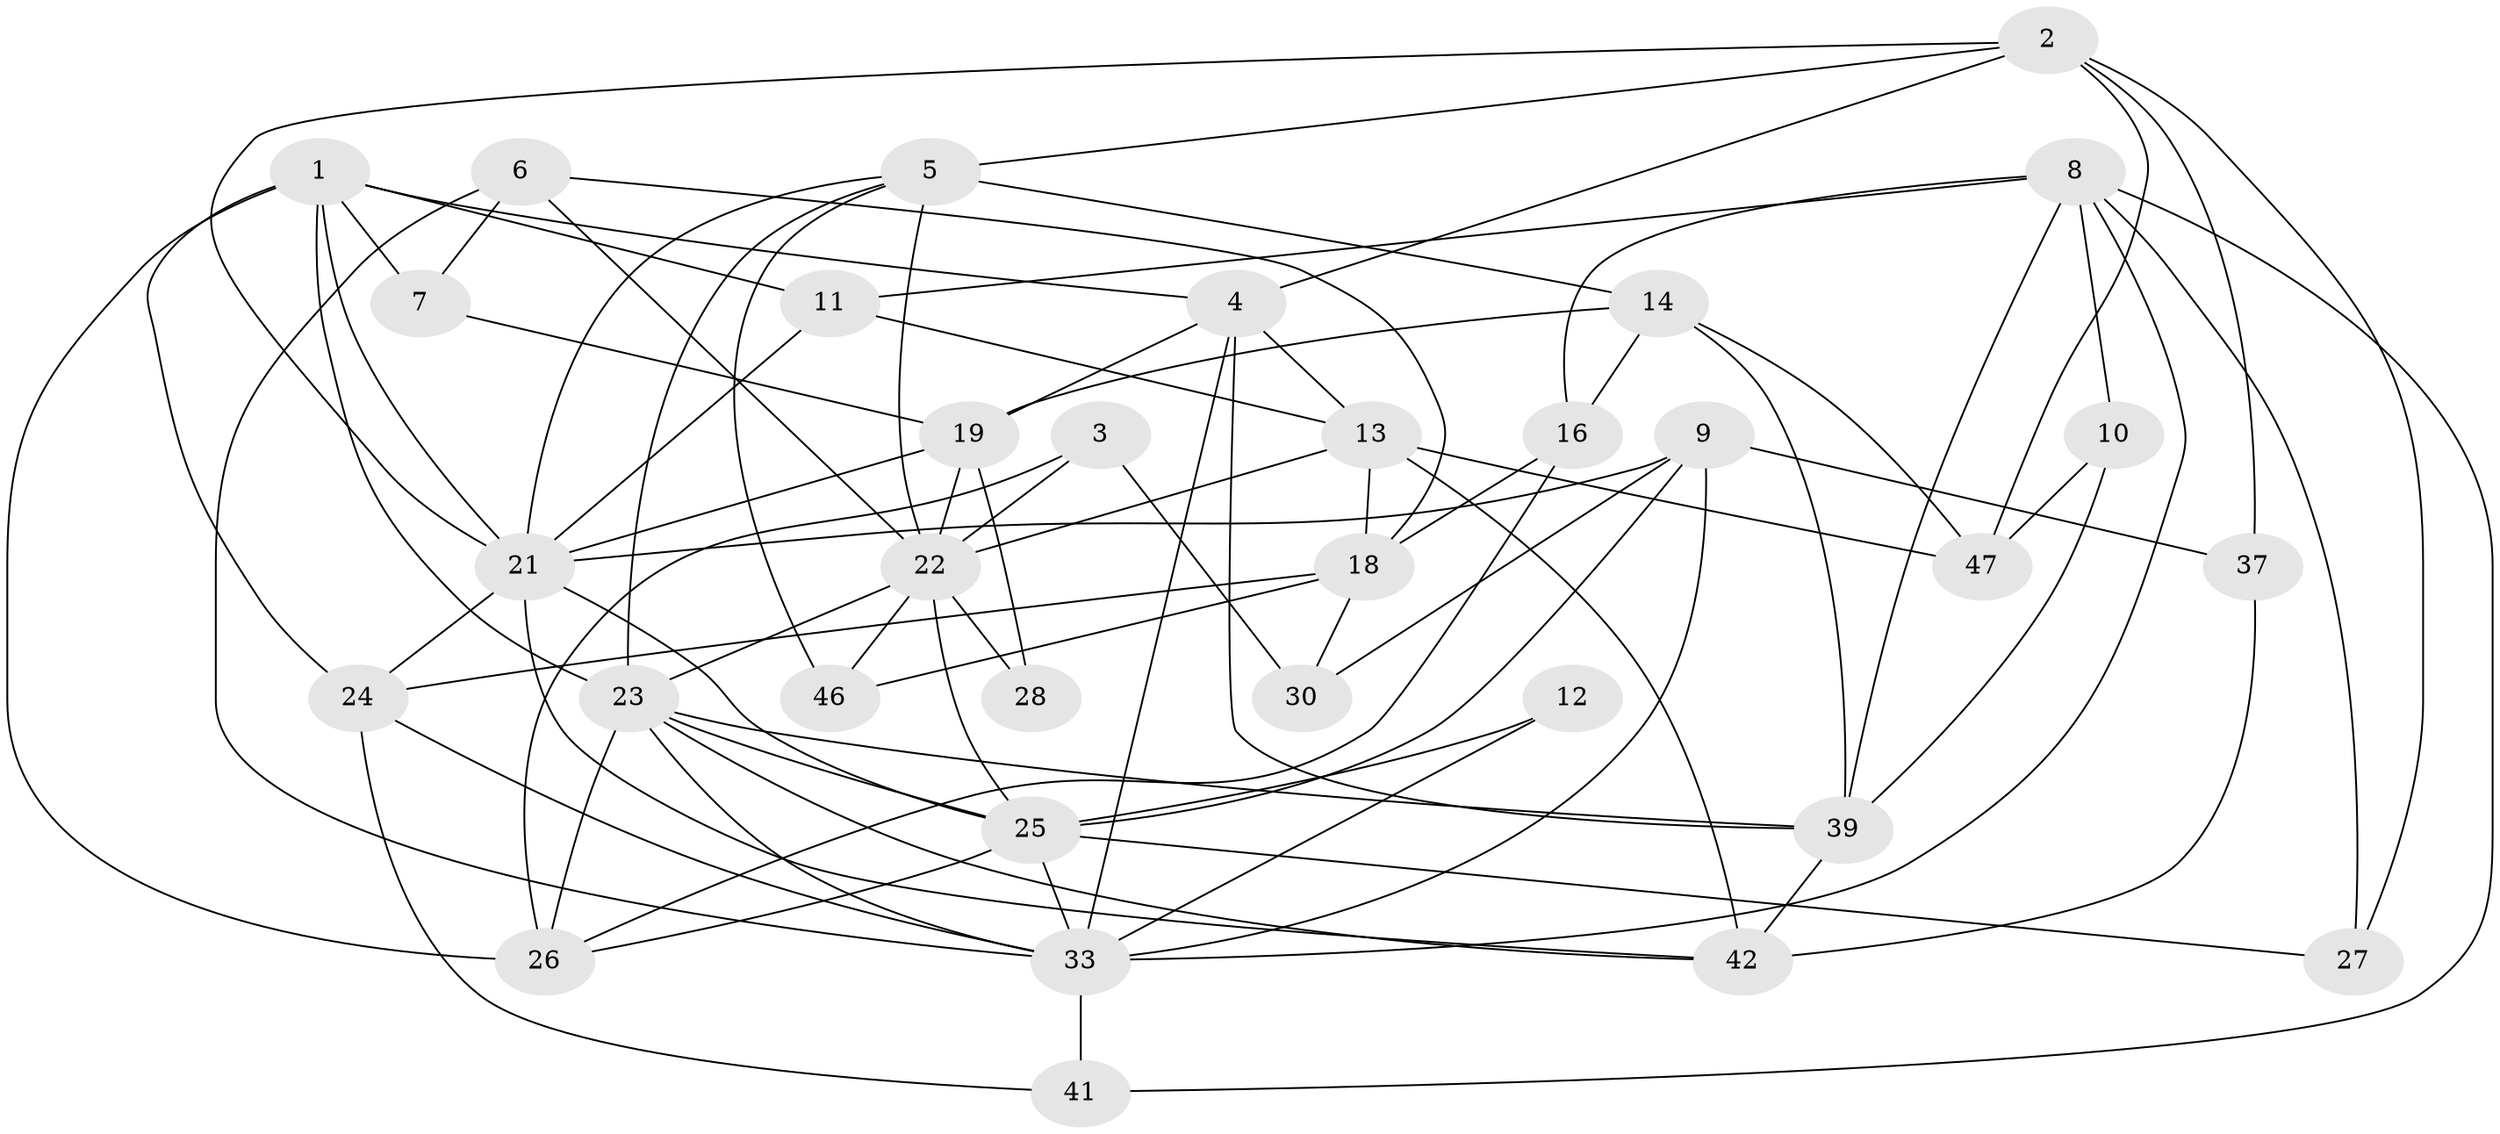 // original degree distribution, {5: 0.23636363636363636, 4: 0.2545454545454545, 3: 0.36363636363636365, 2: 0.05454545454545454, 6: 0.05454545454545454, 8: 0.01818181818181818, 7: 0.01818181818181818}
// Generated by graph-tools (version 1.1) at 2025/11/02/27/25 16:11:24]
// undirected, 33 vertices, 84 edges
graph export_dot {
graph [start="1"]
  node [color=gray90,style=filled];
  1 [super="+49"];
  2 [super="+17"];
  3;
  4 [super="+53"];
  5 [super="+15"];
  6 [super="+34"];
  7;
  8 [super="+31"];
  9 [super="+35"];
  10;
  11 [super="+52"];
  12;
  13 [super="+50"];
  14 [super="+54"];
  16 [super="+40"];
  18 [super="+29"];
  19 [super="+20"];
  21 [super="+32"];
  22 [super="+48"];
  23 [super="+38"];
  24 [super="+36"];
  25 [super="+51"];
  26 [super="+55"];
  27;
  28;
  30;
  33 [super="+43"];
  37;
  39 [super="+44"];
  41;
  42 [super="+45"];
  46;
  47;
  1 -- 11;
  1 -- 7;
  1 -- 26;
  1 -- 4;
  1 -- 24;
  1 -- 21;
  1 -- 23;
  2 -- 4;
  2 -- 5;
  2 -- 47;
  2 -- 27;
  2 -- 37;
  2 -- 21;
  3 -- 22;
  3 -- 30;
  3 -- 26;
  4 -- 13;
  4 -- 33;
  4 -- 19;
  4 -- 39;
  5 -- 23;
  5 -- 21;
  5 -- 46;
  5 -- 22;
  5 -- 14 [weight=2];
  6 -- 7;
  6 -- 33;
  6 -- 18;
  6 -- 22;
  7 -- 19;
  8 -- 10;
  8 -- 27;
  8 -- 33;
  8 -- 41;
  8 -- 11;
  8 -- 39;
  8 -- 16;
  9 -- 33;
  9 -- 37;
  9 -- 25;
  9 -- 30;
  9 -- 21;
  10 -- 47;
  10 -- 39;
  11 -- 21;
  11 -- 13;
  12 -- 33;
  12 -- 25;
  13 -- 22;
  13 -- 47;
  13 -- 18;
  13 -- 42;
  14 -- 47;
  14 -- 39;
  14 -- 19;
  14 -- 16;
  16 -- 26;
  16 -- 18;
  18 -- 24;
  18 -- 30;
  18 -- 46;
  19 -- 22;
  19 -- 21;
  19 -- 28;
  21 -- 24;
  21 -- 42;
  21 -- 25;
  22 -- 28 [weight=2];
  22 -- 23;
  22 -- 25;
  22 -- 46;
  23 -- 39;
  23 -- 26;
  23 -- 33;
  23 -- 42;
  23 -- 25;
  24 -- 33;
  24 -- 41;
  25 -- 26;
  25 -- 33;
  25 -- 27;
  33 -- 41;
  37 -- 42;
  39 -- 42;
}
